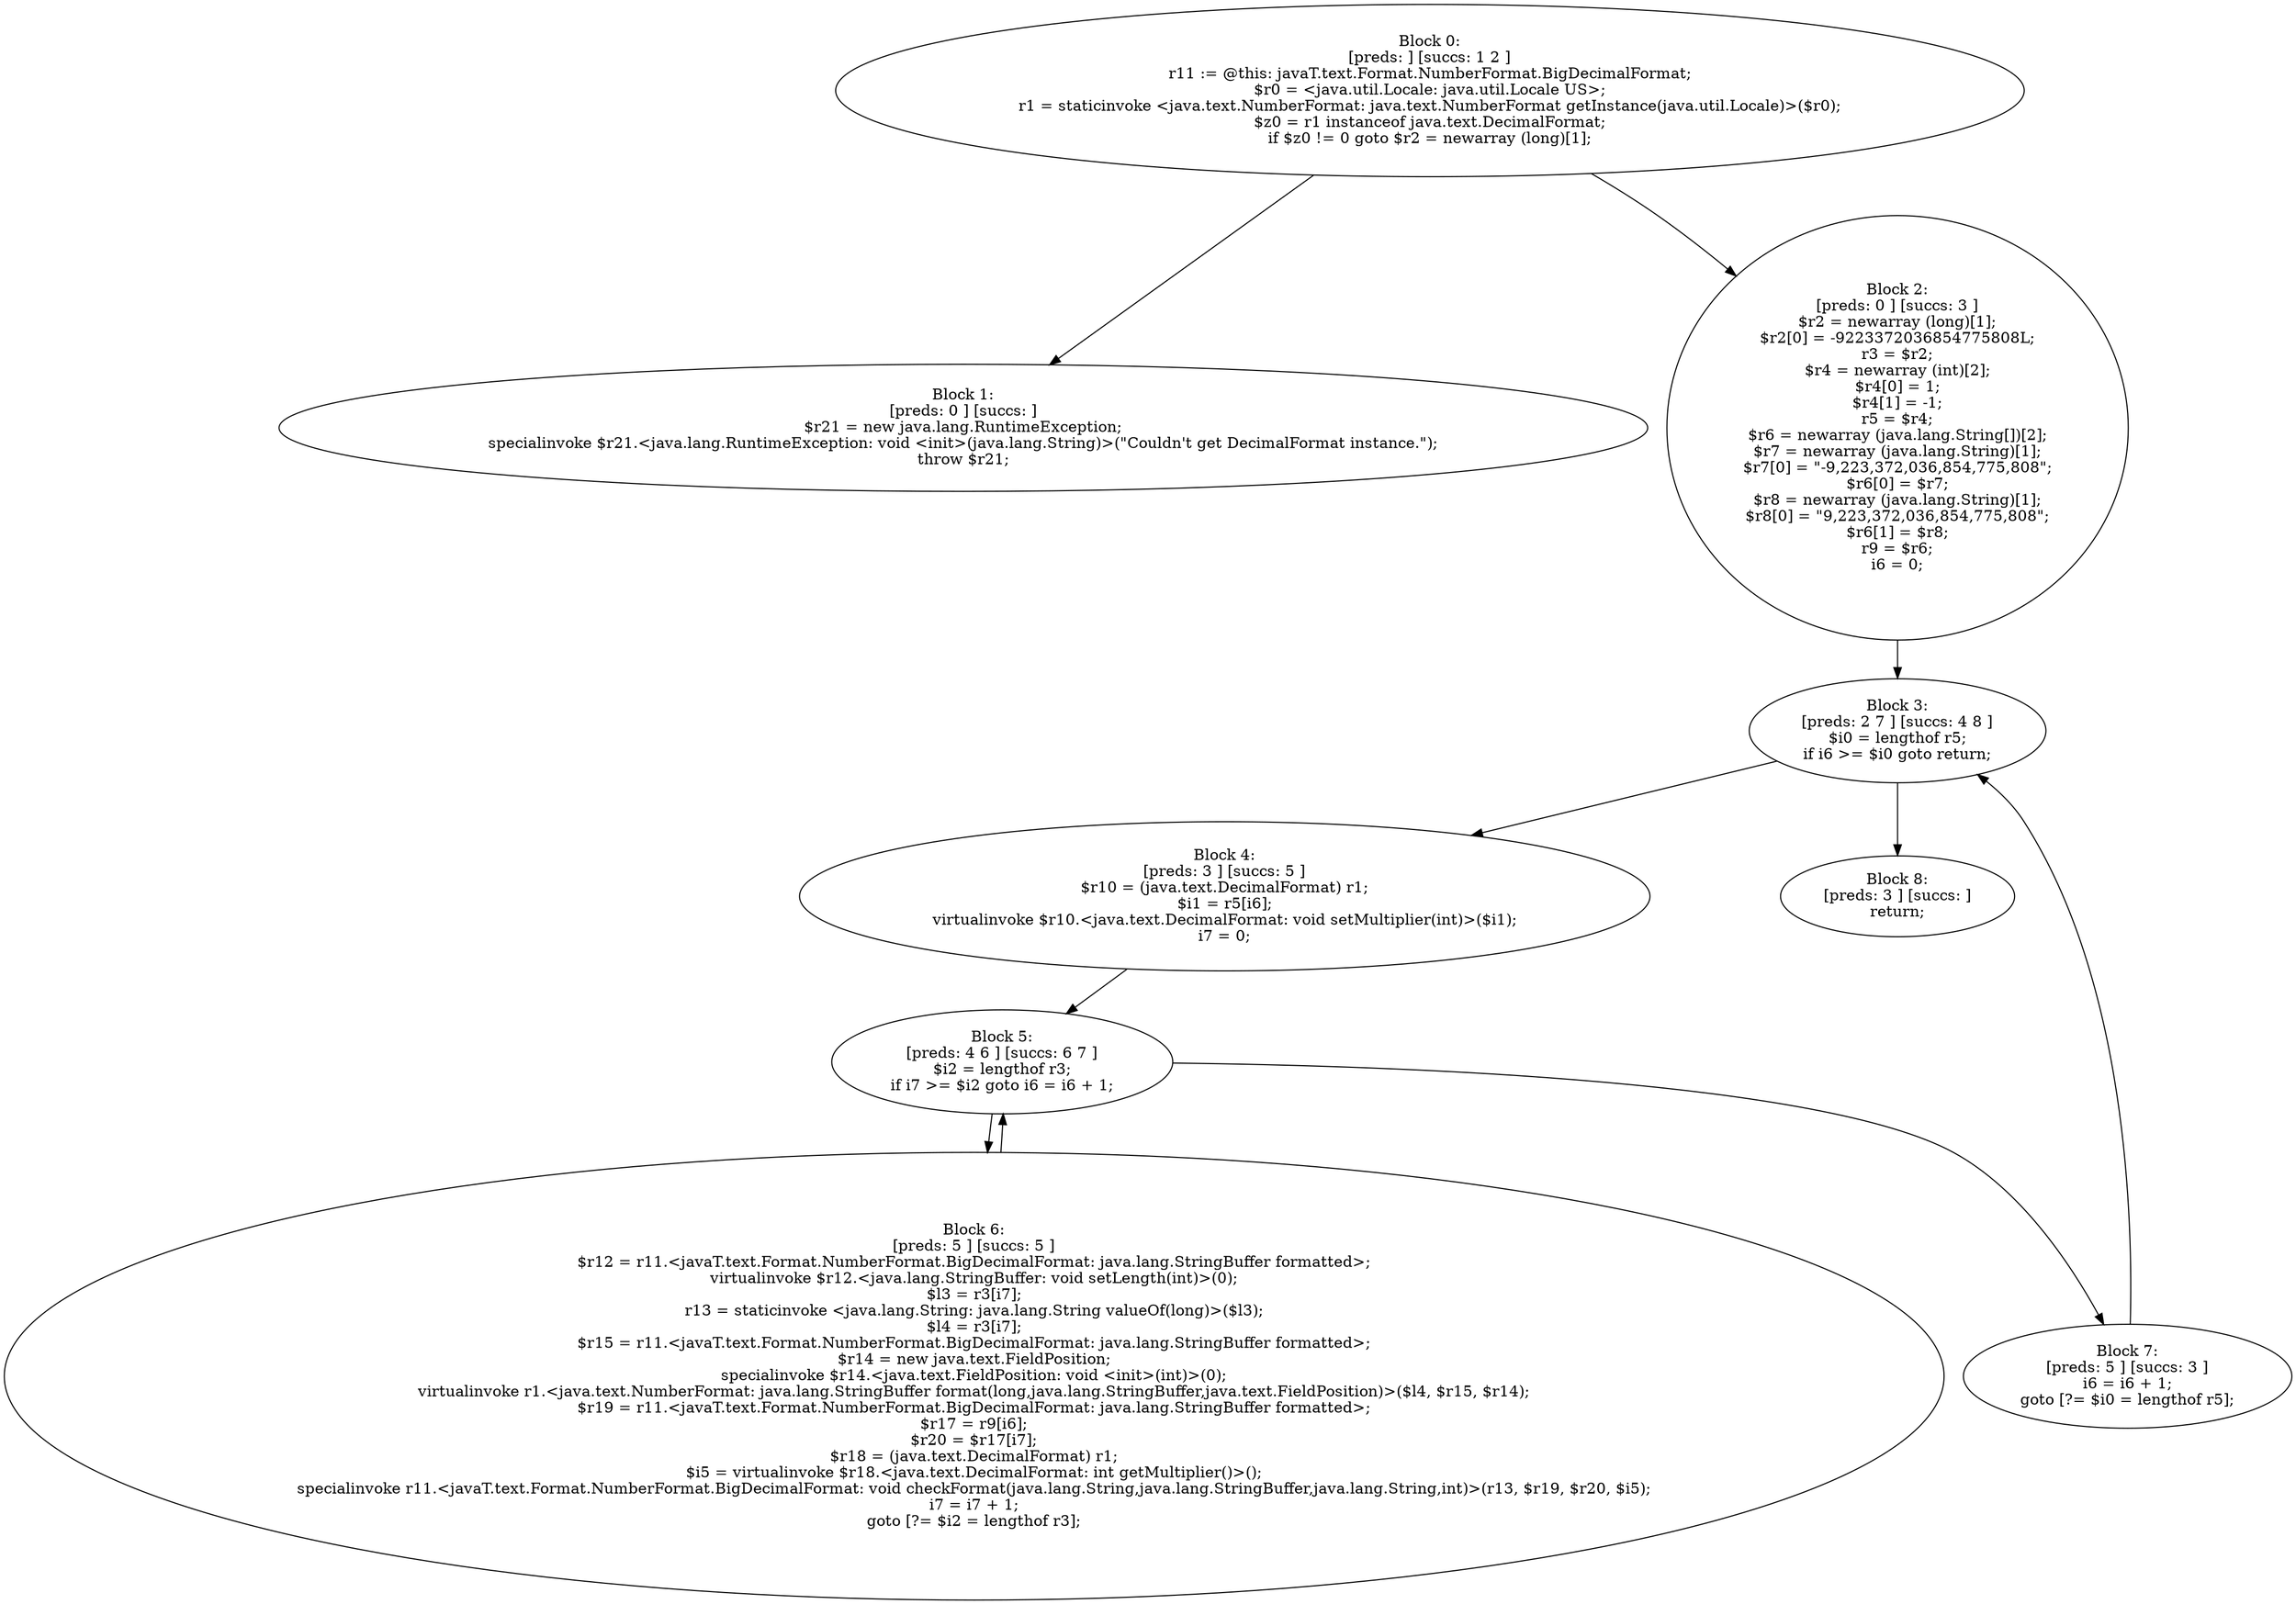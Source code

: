 digraph "unitGraph" {
    "Block 0:
[preds: ] [succs: 1 2 ]
r11 := @this: javaT.text.Format.NumberFormat.BigDecimalFormat;
$r0 = <java.util.Locale: java.util.Locale US>;
r1 = staticinvoke <java.text.NumberFormat: java.text.NumberFormat getInstance(java.util.Locale)>($r0);
$z0 = r1 instanceof java.text.DecimalFormat;
if $z0 != 0 goto $r2 = newarray (long)[1];
"
    "Block 1:
[preds: 0 ] [succs: ]
$r21 = new java.lang.RuntimeException;
specialinvoke $r21.<java.lang.RuntimeException: void <init>(java.lang.String)>(\"Couldn\'t get DecimalFormat instance.\");
throw $r21;
"
    "Block 2:
[preds: 0 ] [succs: 3 ]
$r2 = newarray (long)[1];
$r2[0] = -9223372036854775808L;
r3 = $r2;
$r4 = newarray (int)[2];
$r4[0] = 1;
$r4[1] = -1;
r5 = $r4;
$r6 = newarray (java.lang.String[])[2];
$r7 = newarray (java.lang.String)[1];
$r7[0] = \"-9,223,372,036,854,775,808\";
$r6[0] = $r7;
$r8 = newarray (java.lang.String)[1];
$r8[0] = \"9,223,372,036,854,775,808\";
$r6[1] = $r8;
r9 = $r6;
i6 = 0;
"
    "Block 3:
[preds: 2 7 ] [succs: 4 8 ]
$i0 = lengthof r5;
if i6 >= $i0 goto return;
"
    "Block 4:
[preds: 3 ] [succs: 5 ]
$r10 = (java.text.DecimalFormat) r1;
$i1 = r5[i6];
virtualinvoke $r10.<java.text.DecimalFormat: void setMultiplier(int)>($i1);
i7 = 0;
"
    "Block 5:
[preds: 4 6 ] [succs: 6 7 ]
$i2 = lengthof r3;
if i7 >= $i2 goto i6 = i6 + 1;
"
    "Block 6:
[preds: 5 ] [succs: 5 ]
$r12 = r11.<javaT.text.Format.NumberFormat.BigDecimalFormat: java.lang.StringBuffer formatted>;
virtualinvoke $r12.<java.lang.StringBuffer: void setLength(int)>(0);
$l3 = r3[i7];
r13 = staticinvoke <java.lang.String: java.lang.String valueOf(long)>($l3);
$l4 = r3[i7];
$r15 = r11.<javaT.text.Format.NumberFormat.BigDecimalFormat: java.lang.StringBuffer formatted>;
$r14 = new java.text.FieldPosition;
specialinvoke $r14.<java.text.FieldPosition: void <init>(int)>(0);
virtualinvoke r1.<java.text.NumberFormat: java.lang.StringBuffer format(long,java.lang.StringBuffer,java.text.FieldPosition)>($l4, $r15, $r14);
$r19 = r11.<javaT.text.Format.NumberFormat.BigDecimalFormat: java.lang.StringBuffer formatted>;
$r17 = r9[i6];
$r20 = $r17[i7];
$r18 = (java.text.DecimalFormat) r1;
$i5 = virtualinvoke $r18.<java.text.DecimalFormat: int getMultiplier()>();
specialinvoke r11.<javaT.text.Format.NumberFormat.BigDecimalFormat: void checkFormat(java.lang.String,java.lang.StringBuffer,java.lang.String,int)>(r13, $r19, $r20, $i5);
i7 = i7 + 1;
goto [?= $i2 = lengthof r3];
"
    "Block 7:
[preds: 5 ] [succs: 3 ]
i6 = i6 + 1;
goto [?= $i0 = lengthof r5];
"
    "Block 8:
[preds: 3 ] [succs: ]
return;
"
    "Block 0:
[preds: ] [succs: 1 2 ]
r11 := @this: javaT.text.Format.NumberFormat.BigDecimalFormat;
$r0 = <java.util.Locale: java.util.Locale US>;
r1 = staticinvoke <java.text.NumberFormat: java.text.NumberFormat getInstance(java.util.Locale)>($r0);
$z0 = r1 instanceof java.text.DecimalFormat;
if $z0 != 0 goto $r2 = newarray (long)[1];
"->"Block 1:
[preds: 0 ] [succs: ]
$r21 = new java.lang.RuntimeException;
specialinvoke $r21.<java.lang.RuntimeException: void <init>(java.lang.String)>(\"Couldn\'t get DecimalFormat instance.\");
throw $r21;
";
    "Block 0:
[preds: ] [succs: 1 2 ]
r11 := @this: javaT.text.Format.NumberFormat.BigDecimalFormat;
$r0 = <java.util.Locale: java.util.Locale US>;
r1 = staticinvoke <java.text.NumberFormat: java.text.NumberFormat getInstance(java.util.Locale)>($r0);
$z0 = r1 instanceof java.text.DecimalFormat;
if $z0 != 0 goto $r2 = newarray (long)[1];
"->"Block 2:
[preds: 0 ] [succs: 3 ]
$r2 = newarray (long)[1];
$r2[0] = -9223372036854775808L;
r3 = $r2;
$r4 = newarray (int)[2];
$r4[0] = 1;
$r4[1] = -1;
r5 = $r4;
$r6 = newarray (java.lang.String[])[2];
$r7 = newarray (java.lang.String)[1];
$r7[0] = \"-9,223,372,036,854,775,808\";
$r6[0] = $r7;
$r8 = newarray (java.lang.String)[1];
$r8[0] = \"9,223,372,036,854,775,808\";
$r6[1] = $r8;
r9 = $r6;
i6 = 0;
";
    "Block 2:
[preds: 0 ] [succs: 3 ]
$r2 = newarray (long)[1];
$r2[0] = -9223372036854775808L;
r3 = $r2;
$r4 = newarray (int)[2];
$r4[0] = 1;
$r4[1] = -1;
r5 = $r4;
$r6 = newarray (java.lang.String[])[2];
$r7 = newarray (java.lang.String)[1];
$r7[0] = \"-9,223,372,036,854,775,808\";
$r6[0] = $r7;
$r8 = newarray (java.lang.String)[1];
$r8[0] = \"9,223,372,036,854,775,808\";
$r6[1] = $r8;
r9 = $r6;
i6 = 0;
"->"Block 3:
[preds: 2 7 ] [succs: 4 8 ]
$i0 = lengthof r5;
if i6 >= $i0 goto return;
";
    "Block 3:
[preds: 2 7 ] [succs: 4 8 ]
$i0 = lengthof r5;
if i6 >= $i0 goto return;
"->"Block 4:
[preds: 3 ] [succs: 5 ]
$r10 = (java.text.DecimalFormat) r1;
$i1 = r5[i6];
virtualinvoke $r10.<java.text.DecimalFormat: void setMultiplier(int)>($i1);
i7 = 0;
";
    "Block 3:
[preds: 2 7 ] [succs: 4 8 ]
$i0 = lengthof r5;
if i6 >= $i0 goto return;
"->"Block 8:
[preds: 3 ] [succs: ]
return;
";
    "Block 4:
[preds: 3 ] [succs: 5 ]
$r10 = (java.text.DecimalFormat) r1;
$i1 = r5[i6];
virtualinvoke $r10.<java.text.DecimalFormat: void setMultiplier(int)>($i1);
i7 = 0;
"->"Block 5:
[preds: 4 6 ] [succs: 6 7 ]
$i2 = lengthof r3;
if i7 >= $i2 goto i6 = i6 + 1;
";
    "Block 5:
[preds: 4 6 ] [succs: 6 7 ]
$i2 = lengthof r3;
if i7 >= $i2 goto i6 = i6 + 1;
"->"Block 6:
[preds: 5 ] [succs: 5 ]
$r12 = r11.<javaT.text.Format.NumberFormat.BigDecimalFormat: java.lang.StringBuffer formatted>;
virtualinvoke $r12.<java.lang.StringBuffer: void setLength(int)>(0);
$l3 = r3[i7];
r13 = staticinvoke <java.lang.String: java.lang.String valueOf(long)>($l3);
$l4 = r3[i7];
$r15 = r11.<javaT.text.Format.NumberFormat.BigDecimalFormat: java.lang.StringBuffer formatted>;
$r14 = new java.text.FieldPosition;
specialinvoke $r14.<java.text.FieldPosition: void <init>(int)>(0);
virtualinvoke r1.<java.text.NumberFormat: java.lang.StringBuffer format(long,java.lang.StringBuffer,java.text.FieldPosition)>($l4, $r15, $r14);
$r19 = r11.<javaT.text.Format.NumberFormat.BigDecimalFormat: java.lang.StringBuffer formatted>;
$r17 = r9[i6];
$r20 = $r17[i7];
$r18 = (java.text.DecimalFormat) r1;
$i5 = virtualinvoke $r18.<java.text.DecimalFormat: int getMultiplier()>();
specialinvoke r11.<javaT.text.Format.NumberFormat.BigDecimalFormat: void checkFormat(java.lang.String,java.lang.StringBuffer,java.lang.String,int)>(r13, $r19, $r20, $i5);
i7 = i7 + 1;
goto [?= $i2 = lengthof r3];
";
    "Block 5:
[preds: 4 6 ] [succs: 6 7 ]
$i2 = lengthof r3;
if i7 >= $i2 goto i6 = i6 + 1;
"->"Block 7:
[preds: 5 ] [succs: 3 ]
i6 = i6 + 1;
goto [?= $i0 = lengthof r5];
";
    "Block 6:
[preds: 5 ] [succs: 5 ]
$r12 = r11.<javaT.text.Format.NumberFormat.BigDecimalFormat: java.lang.StringBuffer formatted>;
virtualinvoke $r12.<java.lang.StringBuffer: void setLength(int)>(0);
$l3 = r3[i7];
r13 = staticinvoke <java.lang.String: java.lang.String valueOf(long)>($l3);
$l4 = r3[i7];
$r15 = r11.<javaT.text.Format.NumberFormat.BigDecimalFormat: java.lang.StringBuffer formatted>;
$r14 = new java.text.FieldPosition;
specialinvoke $r14.<java.text.FieldPosition: void <init>(int)>(0);
virtualinvoke r1.<java.text.NumberFormat: java.lang.StringBuffer format(long,java.lang.StringBuffer,java.text.FieldPosition)>($l4, $r15, $r14);
$r19 = r11.<javaT.text.Format.NumberFormat.BigDecimalFormat: java.lang.StringBuffer formatted>;
$r17 = r9[i6];
$r20 = $r17[i7];
$r18 = (java.text.DecimalFormat) r1;
$i5 = virtualinvoke $r18.<java.text.DecimalFormat: int getMultiplier()>();
specialinvoke r11.<javaT.text.Format.NumberFormat.BigDecimalFormat: void checkFormat(java.lang.String,java.lang.StringBuffer,java.lang.String,int)>(r13, $r19, $r20, $i5);
i7 = i7 + 1;
goto [?= $i2 = lengthof r3];
"->"Block 5:
[preds: 4 6 ] [succs: 6 7 ]
$i2 = lengthof r3;
if i7 >= $i2 goto i6 = i6 + 1;
";
    "Block 7:
[preds: 5 ] [succs: 3 ]
i6 = i6 + 1;
goto [?= $i0 = lengthof r5];
"->"Block 3:
[preds: 2 7 ] [succs: 4 8 ]
$i0 = lengthof r5;
if i6 >= $i0 goto return;
";
}
